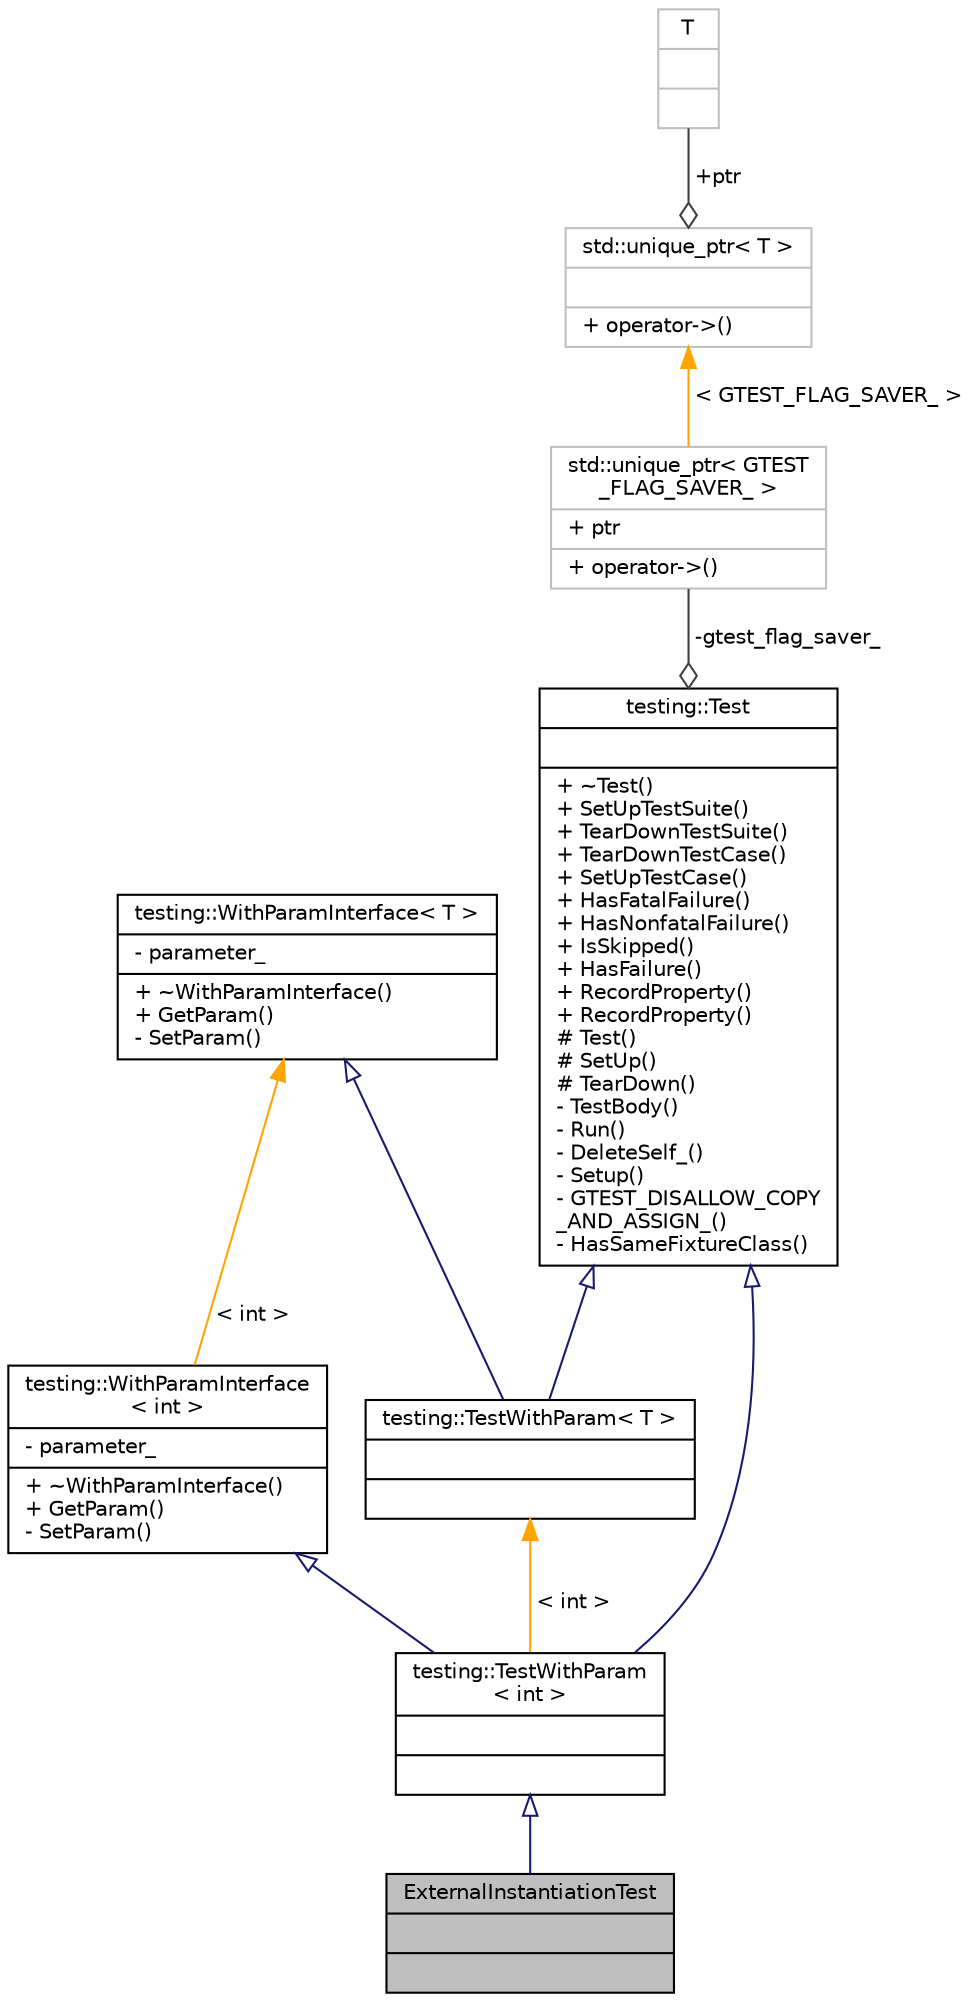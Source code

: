 digraph "ExternalInstantiationTest"
{
 // INTERACTIVE_SVG=YES
 // LATEX_PDF_SIZE
  edge [fontname="Helvetica",fontsize="10",labelfontname="Helvetica",labelfontsize="10"];
  node [fontname="Helvetica",fontsize="10",shape=record];
  Node1 [label="{ExternalInstantiationTest\n||}",height=0.2,width=0.4,color="black", fillcolor="grey75", style="filled", fontcolor="black",tooltip=" "];
  Node2 -> Node1 [dir="back",color="midnightblue",fontsize="10",style="solid",arrowtail="onormal",fontname="Helvetica"];
  Node2 [label="{testing::TestWithParam\l\< int \>\n||}",height=0.2,width=0.4,color="black", fillcolor="white", style="filled",URL="$dc/df9/classtesting_1_1_test_with_param.html",tooltip=" "];
  Node3 -> Node2 [dir="back",color="midnightblue",fontsize="10",style="solid",arrowtail="onormal",fontname="Helvetica"];
  Node3 [label="{testing::Test\n||+ ~Test()\l+ SetUpTestSuite()\l+ TearDownTestSuite()\l+ TearDownTestCase()\l+ SetUpTestCase()\l+ HasFatalFailure()\l+ HasNonfatalFailure()\l+ IsSkipped()\l+ HasFailure()\l+ RecordProperty()\l+ RecordProperty()\l# Test()\l# SetUp()\l# TearDown()\l- TestBody()\l- Run()\l- DeleteSelf_()\l- Setup()\l- GTEST_DISALLOW_COPY\l_AND_ASSIGN_()\l- HasSameFixtureClass()\l}",height=0.2,width=0.4,color="black", fillcolor="white", style="filled",URL="$df/d69/classtesting_1_1_test.html",tooltip=" "];
  Node4 -> Node3 [color="grey25",fontsize="10",style="solid",label=" -gtest_flag_saver_" ,arrowhead="odiamond",fontname="Helvetica"];
  Node4 [label="{std::unique_ptr\< GTEST\l_FLAG_SAVER_ \>\n|+ ptr\l|+ operator-\>()\l}",height=0.2,width=0.4,color="grey75", fillcolor="white", style="filled",tooltip=" "];
  Node5 -> Node4 [dir="back",color="orange",fontsize="10",style="solid",label=" \< GTEST_FLAG_SAVER_ \>" ,fontname="Helvetica"];
  Node5 [label="{std::unique_ptr\< T \>\n||+ operator-\>()\l}",height=0.2,width=0.4,color="grey75", fillcolor="white", style="filled",tooltip="STL class."];
  Node6 -> Node5 [color="grey25",fontsize="10",style="solid",label=" +ptr" ,arrowhead="odiamond",fontname="Helvetica"];
  Node6 [label="{T\n||}",height=0.2,width=0.4,color="grey75", fillcolor="white", style="filled",tooltip=" "];
  Node7 -> Node2 [dir="back",color="midnightblue",fontsize="10",style="solid",arrowtail="onormal",fontname="Helvetica"];
  Node7 [label="{testing::WithParamInterface\l\< int \>\n|- parameter_\l|+ ~WithParamInterface()\l+ GetParam()\l- SetParam()\l}",height=0.2,width=0.4,color="black", fillcolor="white", style="filled",URL="$d9/dd7/classtesting_1_1_with_param_interface.html",tooltip=" "];
  Node8 -> Node7 [dir="back",color="orange",fontsize="10",style="solid",label=" \< int \>" ,fontname="Helvetica"];
  Node8 [label="{testing::WithParamInterface\< T \>\n|- parameter_\l|+ ~WithParamInterface()\l+ GetParam()\l- SetParam()\l}",height=0.2,width=0.4,color="black", fillcolor="white", style="filled",URL="$d9/dd7/classtesting_1_1_with_param_interface.html",tooltip=" "];
  Node9 -> Node2 [dir="back",color="orange",fontsize="10",style="solid",label=" \< int \>" ,fontname="Helvetica"];
  Node9 [label="{testing::TestWithParam\< T \>\n||}",height=0.2,width=0.4,color="black", fillcolor="white", style="filled",URL="$dc/df9/classtesting_1_1_test_with_param.html",tooltip=" "];
  Node3 -> Node9 [dir="back",color="midnightblue",fontsize="10",style="solid",arrowtail="onormal",fontname="Helvetica"];
  Node8 -> Node9 [dir="back",color="midnightblue",fontsize="10",style="solid",arrowtail="onormal",fontname="Helvetica"];
}
